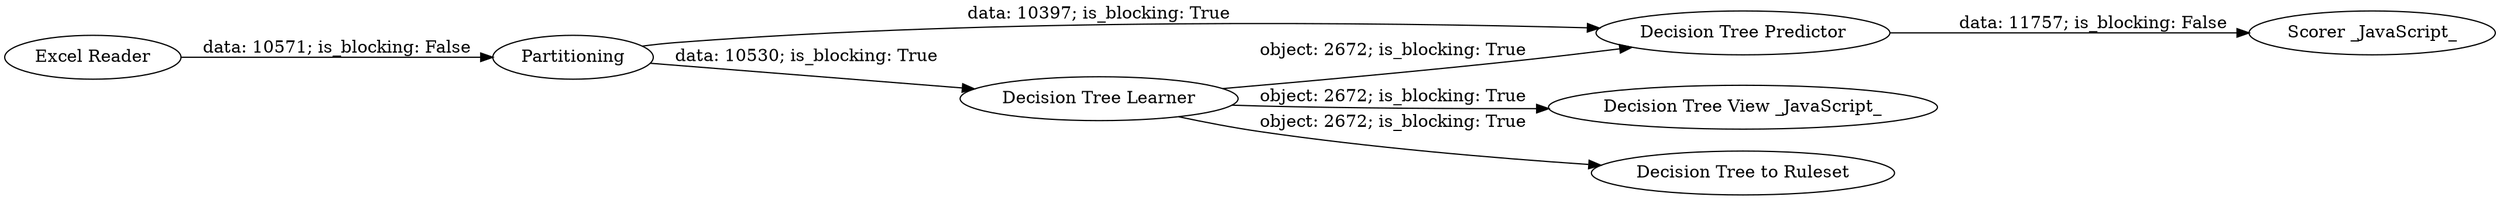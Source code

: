 digraph {
	"4216676496558269520_1" [label="Excel Reader"]
	"4216676496558269520_7" [label="Scorer _JavaScript_"]
	"4216676496558269520_4" [label="Decision Tree Predictor"]
	"4216676496558269520_6" [label="Decision Tree View _JavaScript_"]
	"4216676496558269520_2" [label=Partitioning]
	"4216676496558269520_5" [label="Decision Tree to Ruleset"]
	"4216676496558269520_3" [label="Decision Tree Learner"]
	"4216676496558269520_3" -> "4216676496558269520_5" [label="object: 2672; is_blocking: True"]
	"4216676496558269520_3" -> "4216676496558269520_6" [label="object: 2672; is_blocking: True"]
	"4216676496558269520_4" -> "4216676496558269520_7" [label="data: 11757; is_blocking: False"]
	"4216676496558269520_2" -> "4216676496558269520_3" [label="data: 10530; is_blocking: True"]
	"4216676496558269520_2" -> "4216676496558269520_4" [label="data: 10397; is_blocking: True"]
	"4216676496558269520_3" -> "4216676496558269520_4" [label="object: 2672; is_blocking: True"]
	"4216676496558269520_1" -> "4216676496558269520_2" [label="data: 10571; is_blocking: False"]
	rankdir=LR
}
